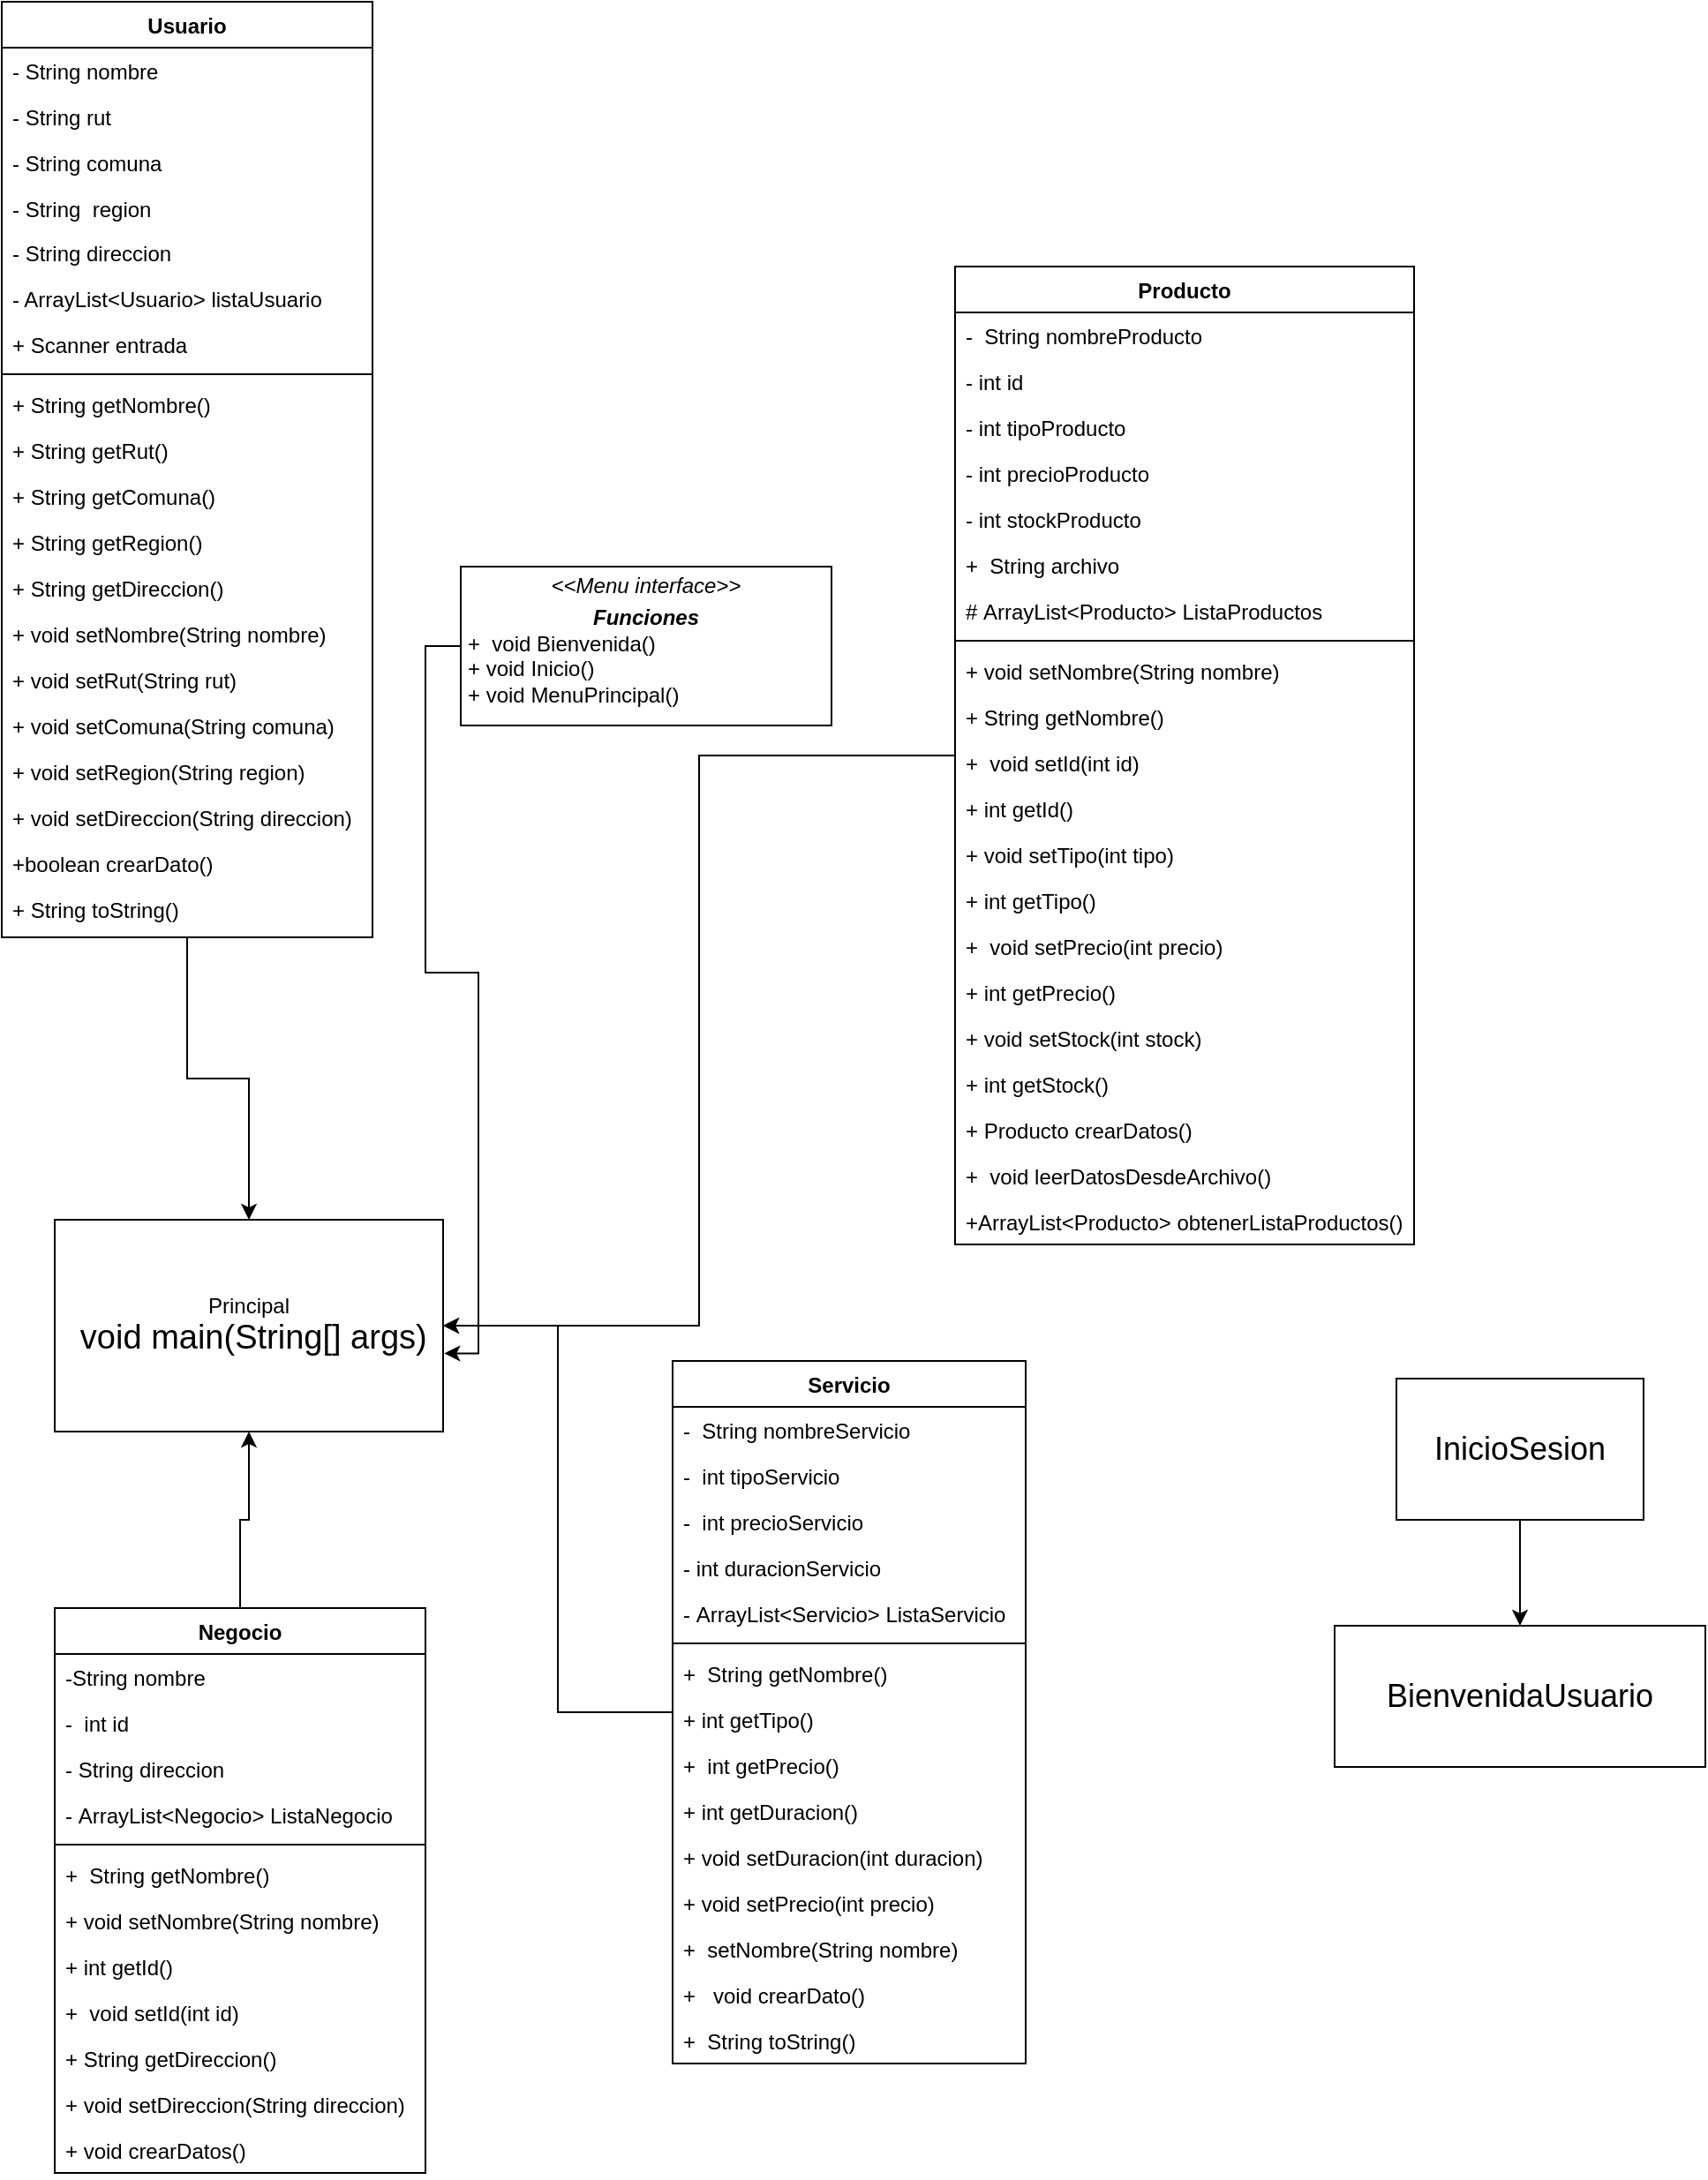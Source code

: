 <mxfile version="22.0.8" type="device">
  <diagram name="Página-1" id="AxkxKy8P2LofUvdE7FHk">
    <mxGraphModel dx="1383" dy="721" grid="1" gridSize="10" guides="1" tooltips="1" connect="1" arrows="1" fold="1" page="1" pageScale="1" pageWidth="1200" pageHeight="1920" math="0" shadow="0">
      <root>
        <mxCell id="0" />
        <mxCell id="1" parent="0" />
        <mxCell id="Z01O9WnpCs9zT-DZ7EwC-483" style="edgeStyle=orthogonalEdgeStyle;rounded=0;orthogonalLoop=1;jettySize=auto;html=1;" edge="1" parent="1" source="Z01O9WnpCs9zT-DZ7EwC-2" target="Z01O9WnpCs9zT-DZ7EwC-481">
          <mxGeometry relative="1" as="geometry" />
        </mxCell>
        <mxCell id="Z01O9WnpCs9zT-DZ7EwC-2" value="Usuario" style="swimlane;fontStyle=1;align=center;verticalAlign=top;childLayout=stackLayout;horizontal=1;startSize=26;horizontalStack=0;resizeParent=1;resizeParentMax=0;resizeLast=0;collapsible=1;marginBottom=0;whiteSpace=wrap;html=1;" vertex="1" parent="1">
          <mxGeometry x="30" y="20" width="210" height="530" as="geometry" />
        </mxCell>
        <mxCell id="Z01O9WnpCs9zT-DZ7EwC-3" value="- String nombre" style="text;strokeColor=none;fillColor=none;align=left;verticalAlign=top;spacingLeft=4;spacingRight=4;overflow=hidden;rotatable=0;points=[[0,0.5],[1,0.5]];portConstraint=eastwest;whiteSpace=wrap;html=1;" vertex="1" parent="Z01O9WnpCs9zT-DZ7EwC-2">
          <mxGeometry y="26" width="210" height="26" as="geometry" />
        </mxCell>
        <mxCell id="Z01O9WnpCs9zT-DZ7EwC-10" value="- String rut" style="text;strokeColor=none;fillColor=none;align=left;verticalAlign=top;spacingLeft=4;spacingRight=4;overflow=hidden;rotatable=0;points=[[0,0.5],[1,0.5]];portConstraint=eastwest;whiteSpace=wrap;html=1;" vertex="1" parent="Z01O9WnpCs9zT-DZ7EwC-2">
          <mxGeometry y="52" width="210" height="26" as="geometry" />
        </mxCell>
        <mxCell id="Z01O9WnpCs9zT-DZ7EwC-11" value="- String comuna&lt;br&gt;" style="text;strokeColor=none;fillColor=none;align=left;verticalAlign=top;spacingLeft=4;spacingRight=4;overflow=hidden;rotatable=0;points=[[0,0.5],[1,0.5]];portConstraint=eastwest;whiteSpace=wrap;html=1;" vertex="1" parent="Z01O9WnpCs9zT-DZ7EwC-2">
          <mxGeometry y="78" width="210" height="26" as="geometry" />
        </mxCell>
        <mxCell id="Z01O9WnpCs9zT-DZ7EwC-13" value="- String&amp;nbsp; region" style="text;strokeColor=none;fillColor=none;align=left;verticalAlign=top;spacingLeft=4;spacingRight=4;overflow=hidden;rotatable=0;points=[[0,0.5],[1,0.5]];portConstraint=eastwest;whiteSpace=wrap;html=1;" vertex="1" parent="Z01O9WnpCs9zT-DZ7EwC-2">
          <mxGeometry y="104" width="210" height="25" as="geometry" />
        </mxCell>
        <mxCell id="Z01O9WnpCs9zT-DZ7EwC-14" value="- String direccion" style="text;strokeColor=none;fillColor=none;align=left;verticalAlign=top;spacingLeft=4;spacingRight=4;overflow=hidden;rotatable=0;points=[[0,0.5],[1,0.5]];portConstraint=eastwest;whiteSpace=wrap;html=1;" vertex="1" parent="Z01O9WnpCs9zT-DZ7EwC-2">
          <mxGeometry y="129" width="210" height="26" as="geometry" />
        </mxCell>
        <mxCell id="Z01O9WnpCs9zT-DZ7EwC-15" value="- ArrayList&amp;lt;Usuario&amp;gt; listaUsuario" style="text;strokeColor=none;fillColor=none;align=left;verticalAlign=top;spacingLeft=4;spacingRight=4;overflow=hidden;rotatable=0;points=[[0,0.5],[1,0.5]];portConstraint=eastwest;whiteSpace=wrap;html=1;" vertex="1" parent="Z01O9WnpCs9zT-DZ7EwC-2">
          <mxGeometry y="155" width="210" height="26" as="geometry" />
        </mxCell>
        <mxCell id="Z01O9WnpCs9zT-DZ7EwC-8" value="+ Scanner entrada" style="text;strokeColor=none;fillColor=none;align=left;verticalAlign=top;spacingLeft=4;spacingRight=4;overflow=hidden;rotatable=0;points=[[0,0.5],[1,0.5]];portConstraint=eastwest;whiteSpace=wrap;html=1;" vertex="1" parent="Z01O9WnpCs9zT-DZ7EwC-2">
          <mxGeometry y="181" width="210" height="26" as="geometry" />
        </mxCell>
        <mxCell id="Z01O9WnpCs9zT-DZ7EwC-4" value="" style="line;strokeWidth=1;fillColor=none;align=left;verticalAlign=middle;spacingTop=-1;spacingLeft=3;spacingRight=3;rotatable=0;labelPosition=right;points=[];portConstraint=eastwest;strokeColor=inherit;" vertex="1" parent="Z01O9WnpCs9zT-DZ7EwC-2">
          <mxGeometry y="207" width="210" height="8" as="geometry" />
        </mxCell>
        <mxCell id="Z01O9WnpCs9zT-DZ7EwC-5" value="+&amp;nbsp;String getNombre()" style="text;strokeColor=none;fillColor=none;align=left;verticalAlign=top;spacingLeft=4;spacingRight=4;overflow=hidden;rotatable=0;points=[[0,0.5],[1,0.5]];portConstraint=eastwest;whiteSpace=wrap;html=1;" vertex="1" parent="Z01O9WnpCs9zT-DZ7EwC-2">
          <mxGeometry y="215" width="210" height="26" as="geometry" />
        </mxCell>
        <mxCell id="Z01O9WnpCs9zT-DZ7EwC-16" value="+ String getRut()" style="text;strokeColor=none;fillColor=none;align=left;verticalAlign=top;spacingLeft=4;spacingRight=4;overflow=hidden;rotatable=0;points=[[0,0.5],[1,0.5]];portConstraint=eastwest;whiteSpace=wrap;html=1;" vertex="1" parent="Z01O9WnpCs9zT-DZ7EwC-2">
          <mxGeometry y="241" width="210" height="26" as="geometry" />
        </mxCell>
        <mxCell id="Z01O9WnpCs9zT-DZ7EwC-17" value="+ String getComuna()" style="text;strokeColor=none;fillColor=none;align=left;verticalAlign=top;spacingLeft=4;spacingRight=4;overflow=hidden;rotatable=0;points=[[0,0.5],[1,0.5]];portConstraint=eastwest;whiteSpace=wrap;html=1;" vertex="1" parent="Z01O9WnpCs9zT-DZ7EwC-2">
          <mxGeometry y="267" width="210" height="26" as="geometry" />
        </mxCell>
        <mxCell id="Z01O9WnpCs9zT-DZ7EwC-18" value="+&amp;nbsp;String getRegion()" style="text;strokeColor=none;fillColor=none;align=left;verticalAlign=top;spacingLeft=4;spacingRight=4;overflow=hidden;rotatable=0;points=[[0,0.5],[1,0.5]];portConstraint=eastwest;whiteSpace=wrap;html=1;" vertex="1" parent="Z01O9WnpCs9zT-DZ7EwC-2">
          <mxGeometry y="293" width="210" height="26" as="geometry" />
        </mxCell>
        <mxCell id="Z01O9WnpCs9zT-DZ7EwC-19" value="+&amp;nbsp;String getDireccion()" style="text;strokeColor=none;fillColor=none;align=left;verticalAlign=top;spacingLeft=4;spacingRight=4;overflow=hidden;rotatable=0;points=[[0,0.5],[1,0.5]];portConstraint=eastwest;whiteSpace=wrap;html=1;" vertex="1" parent="Z01O9WnpCs9zT-DZ7EwC-2">
          <mxGeometry y="319" width="210" height="26" as="geometry" />
        </mxCell>
        <mxCell id="Z01O9WnpCs9zT-DZ7EwC-20" value="+&amp;nbsp;void setNombre(String nombre)" style="text;strokeColor=none;fillColor=none;align=left;verticalAlign=top;spacingLeft=4;spacingRight=4;overflow=hidden;rotatable=0;points=[[0,0.5],[1,0.5]];portConstraint=eastwest;whiteSpace=wrap;html=1;" vertex="1" parent="Z01O9WnpCs9zT-DZ7EwC-2">
          <mxGeometry y="345" width="210" height="26" as="geometry" />
        </mxCell>
        <mxCell id="Z01O9WnpCs9zT-DZ7EwC-21" value="+&amp;nbsp;void setRut(String rut)" style="text;strokeColor=none;fillColor=none;align=left;verticalAlign=top;spacingLeft=4;spacingRight=4;overflow=hidden;rotatable=0;points=[[0,0.5],[1,0.5]];portConstraint=eastwest;whiteSpace=wrap;html=1;" vertex="1" parent="Z01O9WnpCs9zT-DZ7EwC-2">
          <mxGeometry y="371" width="210" height="26" as="geometry" />
        </mxCell>
        <mxCell id="Z01O9WnpCs9zT-DZ7EwC-22" value="+&amp;nbsp;void setComuna(String comuna)&amp;nbsp;" style="text;strokeColor=none;fillColor=none;align=left;verticalAlign=top;spacingLeft=4;spacingRight=4;overflow=hidden;rotatable=0;points=[[0,0.5],[1,0.5]];portConstraint=eastwest;whiteSpace=wrap;html=1;" vertex="1" parent="Z01O9WnpCs9zT-DZ7EwC-2">
          <mxGeometry y="397" width="210" height="26" as="geometry" />
        </mxCell>
        <mxCell id="Z01O9WnpCs9zT-DZ7EwC-23" value="+&amp;nbsp;void setRegion(String region)&amp;nbsp;" style="text;strokeColor=none;fillColor=none;align=left;verticalAlign=top;spacingLeft=4;spacingRight=4;overflow=hidden;rotatable=0;points=[[0,0.5],[1,0.5]];portConstraint=eastwest;whiteSpace=wrap;html=1;" vertex="1" parent="Z01O9WnpCs9zT-DZ7EwC-2">
          <mxGeometry y="423" width="210" height="26" as="geometry" />
        </mxCell>
        <mxCell id="Z01O9WnpCs9zT-DZ7EwC-24" value="+&amp;nbsp;void setDireccion(String direccion)&lt;br&gt;&amp;nbsp;" style="text;strokeColor=none;fillColor=none;align=left;verticalAlign=top;spacingLeft=4;spacingRight=4;overflow=hidden;rotatable=0;points=[[0,0.5],[1,0.5]];portConstraint=eastwest;whiteSpace=wrap;html=1;" vertex="1" parent="Z01O9WnpCs9zT-DZ7EwC-2">
          <mxGeometry y="449" width="210" height="26" as="geometry" />
        </mxCell>
        <mxCell id="Z01O9WnpCs9zT-DZ7EwC-26" value="+boolean crearDato()&amp;nbsp;&lt;br&gt;&amp;nbsp;" style="text;strokeColor=none;fillColor=none;align=left;verticalAlign=top;spacingLeft=4;spacingRight=4;overflow=hidden;rotatable=0;points=[[0,0.5],[1,0.5]];portConstraint=eastwest;whiteSpace=wrap;html=1;" vertex="1" parent="Z01O9WnpCs9zT-DZ7EwC-2">
          <mxGeometry y="475" width="210" height="26" as="geometry" />
        </mxCell>
        <mxCell id="Z01O9WnpCs9zT-DZ7EwC-27" value="+&amp;nbsp;String toString()&lt;br&gt;&amp;nbsp;" style="text;strokeColor=none;fillColor=none;align=left;verticalAlign=top;spacingLeft=4;spacingRight=4;overflow=hidden;rotatable=0;points=[[0,0.5],[1,0.5]];portConstraint=eastwest;whiteSpace=wrap;html=1;" vertex="1" parent="Z01O9WnpCs9zT-DZ7EwC-2">
          <mxGeometry y="501" width="210" height="29" as="geometry" />
        </mxCell>
        <mxCell id="Z01O9WnpCs9zT-DZ7EwC-484" style="edgeStyle=orthogonalEdgeStyle;rounded=0;orthogonalLoop=1;jettySize=auto;html=1;" edge="1" parent="1" source="Z01O9WnpCs9zT-DZ7EwC-398" target="Z01O9WnpCs9zT-DZ7EwC-481">
          <mxGeometry relative="1" as="geometry" />
        </mxCell>
        <mxCell id="Z01O9WnpCs9zT-DZ7EwC-398" value="Servicio" style="swimlane;fontStyle=1;align=center;verticalAlign=top;childLayout=stackLayout;horizontal=1;startSize=26;horizontalStack=0;resizeParent=1;resizeParentMax=0;resizeLast=0;collapsible=1;marginBottom=0;whiteSpace=wrap;html=1;" vertex="1" parent="1">
          <mxGeometry x="410" y="790" width="200" height="398" as="geometry" />
        </mxCell>
        <mxCell id="Z01O9WnpCs9zT-DZ7EwC-399" value="-&amp;nbsp;&amp;nbsp;String nombreServicio" style="text;strokeColor=none;fillColor=none;align=left;verticalAlign=top;spacingLeft=4;spacingRight=4;overflow=hidden;rotatable=0;points=[[0,0.5],[1,0.5]];portConstraint=eastwest;whiteSpace=wrap;html=1;" vertex="1" parent="Z01O9WnpCs9zT-DZ7EwC-398">
          <mxGeometry y="26" width="200" height="26" as="geometry" />
        </mxCell>
        <mxCell id="Z01O9WnpCs9zT-DZ7EwC-405" value="-&amp;nbsp;&amp;nbsp;int tipoServicio" style="text;strokeColor=none;fillColor=none;align=left;verticalAlign=top;spacingLeft=4;spacingRight=4;overflow=hidden;rotatable=0;points=[[0,0.5],[1,0.5]];portConstraint=eastwest;whiteSpace=wrap;html=1;" vertex="1" parent="Z01O9WnpCs9zT-DZ7EwC-398">
          <mxGeometry y="52" width="200" height="26" as="geometry" />
        </mxCell>
        <mxCell id="Z01O9WnpCs9zT-DZ7EwC-406" value="-&amp;nbsp;&amp;nbsp;int precioServicio" style="text;strokeColor=none;fillColor=none;align=left;verticalAlign=top;spacingLeft=4;spacingRight=4;overflow=hidden;rotatable=0;points=[[0,0.5],[1,0.5]];portConstraint=eastwest;whiteSpace=wrap;html=1;" vertex="1" parent="Z01O9WnpCs9zT-DZ7EwC-398">
          <mxGeometry y="78" width="200" height="26" as="geometry" />
        </mxCell>
        <mxCell id="Z01O9WnpCs9zT-DZ7EwC-407" value="-&amp;nbsp;int duracionServicio" style="text;strokeColor=none;fillColor=none;align=left;verticalAlign=top;spacingLeft=4;spacingRight=4;overflow=hidden;rotatable=0;points=[[0,0.5],[1,0.5]];portConstraint=eastwest;whiteSpace=wrap;html=1;" vertex="1" parent="Z01O9WnpCs9zT-DZ7EwC-398">
          <mxGeometry y="104" width="200" height="26" as="geometry" />
        </mxCell>
        <mxCell id="Z01O9WnpCs9zT-DZ7EwC-408" value="-&amp;nbsp;ArrayList&amp;lt;Servicio&amp;gt; ListaServicio" style="text;strokeColor=none;fillColor=none;align=left;verticalAlign=top;spacingLeft=4;spacingRight=4;overflow=hidden;rotatable=0;points=[[0,0.5],[1,0.5]];portConstraint=eastwest;whiteSpace=wrap;html=1;" vertex="1" parent="Z01O9WnpCs9zT-DZ7EwC-398">
          <mxGeometry y="130" width="200" height="26" as="geometry" />
        </mxCell>
        <mxCell id="Z01O9WnpCs9zT-DZ7EwC-400" value="" style="line;strokeWidth=1;fillColor=none;align=left;verticalAlign=middle;spacingTop=-1;spacingLeft=3;spacingRight=3;rotatable=0;labelPosition=right;points=[];portConstraint=eastwest;strokeColor=inherit;" vertex="1" parent="Z01O9WnpCs9zT-DZ7EwC-398">
          <mxGeometry y="156" width="200" height="8" as="geometry" />
        </mxCell>
        <mxCell id="Z01O9WnpCs9zT-DZ7EwC-401" value="+&amp;nbsp;&amp;nbsp;String getNombre()" style="text;strokeColor=none;fillColor=none;align=left;verticalAlign=top;spacingLeft=4;spacingRight=4;overflow=hidden;rotatable=0;points=[[0,0.5],[1,0.5]];portConstraint=eastwest;whiteSpace=wrap;html=1;" vertex="1" parent="Z01O9WnpCs9zT-DZ7EwC-398">
          <mxGeometry y="164" width="200" height="26" as="geometry" />
        </mxCell>
        <mxCell id="Z01O9WnpCs9zT-DZ7EwC-414" value="+&amp;nbsp;int getTipo()" style="text;strokeColor=none;fillColor=none;align=left;verticalAlign=top;spacingLeft=4;spacingRight=4;overflow=hidden;rotatable=0;points=[[0,0.5],[1,0.5]];portConstraint=eastwest;whiteSpace=wrap;html=1;" vertex="1" parent="Z01O9WnpCs9zT-DZ7EwC-398">
          <mxGeometry y="190" width="200" height="26" as="geometry" />
        </mxCell>
        <mxCell id="Z01O9WnpCs9zT-DZ7EwC-415" value="+&amp;nbsp;&amp;nbsp;int getPrecio()" style="text;strokeColor=none;fillColor=none;align=left;verticalAlign=top;spacingLeft=4;spacingRight=4;overflow=hidden;rotatable=0;points=[[0,0.5],[1,0.5]];portConstraint=eastwest;whiteSpace=wrap;html=1;" vertex="1" parent="Z01O9WnpCs9zT-DZ7EwC-398">
          <mxGeometry y="216" width="200" height="26" as="geometry" />
        </mxCell>
        <mxCell id="Z01O9WnpCs9zT-DZ7EwC-416" value="+&amp;nbsp;int getDuracion()" style="text;strokeColor=none;fillColor=none;align=left;verticalAlign=top;spacingLeft=4;spacingRight=4;overflow=hidden;rotatable=0;points=[[0,0.5],[1,0.5]];portConstraint=eastwest;whiteSpace=wrap;html=1;" vertex="1" parent="Z01O9WnpCs9zT-DZ7EwC-398">
          <mxGeometry y="242" width="200" height="26" as="geometry" />
        </mxCell>
        <mxCell id="Z01O9WnpCs9zT-DZ7EwC-417" value="+&amp;nbsp;void setDuracion(int duracion)" style="text;strokeColor=none;fillColor=none;align=left;verticalAlign=top;spacingLeft=4;spacingRight=4;overflow=hidden;rotatable=0;points=[[0,0.5],[1,0.5]];portConstraint=eastwest;whiteSpace=wrap;html=1;" vertex="1" parent="Z01O9WnpCs9zT-DZ7EwC-398">
          <mxGeometry y="268" width="200" height="26" as="geometry" />
        </mxCell>
        <mxCell id="Z01O9WnpCs9zT-DZ7EwC-418" value="+&amp;nbsp;void setPrecio(int precio)" style="text;strokeColor=none;fillColor=none;align=left;verticalAlign=top;spacingLeft=4;spacingRight=4;overflow=hidden;rotatable=0;points=[[0,0.5],[1,0.5]];portConstraint=eastwest;whiteSpace=wrap;html=1;" vertex="1" parent="Z01O9WnpCs9zT-DZ7EwC-398">
          <mxGeometry y="294" width="200" height="26" as="geometry" />
        </mxCell>
        <mxCell id="Z01O9WnpCs9zT-DZ7EwC-419" value="+&amp;nbsp;&amp;nbsp;setNombre(String nombre)" style="text;strokeColor=none;fillColor=none;align=left;verticalAlign=top;spacingLeft=4;spacingRight=4;overflow=hidden;rotatable=0;points=[[0,0.5],[1,0.5]];portConstraint=eastwest;whiteSpace=wrap;html=1;" vertex="1" parent="Z01O9WnpCs9zT-DZ7EwC-398">
          <mxGeometry y="320" width="200" height="26" as="geometry" />
        </mxCell>
        <mxCell id="Z01O9WnpCs9zT-DZ7EwC-420" value="+&amp;nbsp;&amp;nbsp;&amp;nbsp;void crearDato()" style="text;strokeColor=none;fillColor=none;align=left;verticalAlign=top;spacingLeft=4;spacingRight=4;overflow=hidden;rotatable=0;points=[[0,0.5],[1,0.5]];portConstraint=eastwest;whiteSpace=wrap;html=1;" vertex="1" parent="Z01O9WnpCs9zT-DZ7EwC-398">
          <mxGeometry y="346" width="200" height="26" as="geometry" />
        </mxCell>
        <mxCell id="Z01O9WnpCs9zT-DZ7EwC-421" value="+&amp;nbsp;&amp;nbsp;String toString()" style="text;strokeColor=none;fillColor=none;align=left;verticalAlign=top;spacingLeft=4;spacingRight=4;overflow=hidden;rotatable=0;points=[[0,0.5],[1,0.5]];portConstraint=eastwest;whiteSpace=wrap;html=1;" vertex="1" parent="Z01O9WnpCs9zT-DZ7EwC-398">
          <mxGeometry y="372" width="200" height="26" as="geometry" />
        </mxCell>
        <mxCell id="Z01O9WnpCs9zT-DZ7EwC-485" style="edgeStyle=orthogonalEdgeStyle;rounded=0;orthogonalLoop=1;jettySize=auto;html=1;" edge="1" parent="1" source="Z01O9WnpCs9zT-DZ7EwC-422" target="Z01O9WnpCs9zT-DZ7EwC-481">
          <mxGeometry relative="1" as="geometry" />
        </mxCell>
        <mxCell id="Z01O9WnpCs9zT-DZ7EwC-422" value="Producto" style="swimlane;fontStyle=1;align=center;verticalAlign=top;childLayout=stackLayout;horizontal=1;startSize=26;horizontalStack=0;resizeParent=1;resizeParentMax=0;resizeLast=0;collapsible=1;marginBottom=0;whiteSpace=wrap;html=1;" vertex="1" parent="1">
          <mxGeometry x="570" y="170" width="260" height="554" as="geometry" />
        </mxCell>
        <mxCell id="Z01O9WnpCs9zT-DZ7EwC-423" value="-&amp;nbsp;&amp;nbsp;String nombreProducto" style="text;strokeColor=none;fillColor=none;align=left;verticalAlign=top;spacingLeft=4;spacingRight=4;overflow=hidden;rotatable=0;points=[[0,0.5],[1,0.5]];portConstraint=eastwest;whiteSpace=wrap;html=1;" vertex="1" parent="Z01O9WnpCs9zT-DZ7EwC-422">
          <mxGeometry y="26" width="260" height="26" as="geometry" />
        </mxCell>
        <mxCell id="Z01O9WnpCs9zT-DZ7EwC-429" value="-&amp;nbsp;int id" style="text;strokeColor=none;fillColor=none;align=left;verticalAlign=top;spacingLeft=4;spacingRight=4;overflow=hidden;rotatable=0;points=[[0,0.5],[1,0.5]];portConstraint=eastwest;whiteSpace=wrap;html=1;" vertex="1" parent="Z01O9WnpCs9zT-DZ7EwC-422">
          <mxGeometry y="52" width="260" height="26" as="geometry" />
        </mxCell>
        <mxCell id="Z01O9WnpCs9zT-DZ7EwC-430" value="-&amp;nbsp;int tipoProducto" style="text;strokeColor=none;fillColor=none;align=left;verticalAlign=top;spacingLeft=4;spacingRight=4;overflow=hidden;rotatable=0;points=[[0,0.5],[1,0.5]];portConstraint=eastwest;whiteSpace=wrap;html=1;" vertex="1" parent="Z01O9WnpCs9zT-DZ7EwC-422">
          <mxGeometry y="78" width="260" height="26" as="geometry" />
        </mxCell>
        <mxCell id="Z01O9WnpCs9zT-DZ7EwC-431" value="-&amp;nbsp;int precioProducto" style="text;strokeColor=none;fillColor=none;align=left;verticalAlign=top;spacingLeft=4;spacingRight=4;overflow=hidden;rotatable=0;points=[[0,0.5],[1,0.5]];portConstraint=eastwest;whiteSpace=wrap;html=1;" vertex="1" parent="Z01O9WnpCs9zT-DZ7EwC-422">
          <mxGeometry y="104" width="260" height="26" as="geometry" />
        </mxCell>
        <mxCell id="Z01O9WnpCs9zT-DZ7EwC-432" value="-&amp;nbsp;int stockProducto" style="text;strokeColor=none;fillColor=none;align=left;verticalAlign=top;spacingLeft=4;spacingRight=4;overflow=hidden;rotatable=0;points=[[0,0.5],[1,0.5]];portConstraint=eastwest;whiteSpace=wrap;html=1;" vertex="1" parent="Z01O9WnpCs9zT-DZ7EwC-422">
          <mxGeometry y="130" width="260" height="26" as="geometry" />
        </mxCell>
        <mxCell id="Z01O9WnpCs9zT-DZ7EwC-427" value="+&amp;nbsp;&amp;nbsp;String archivo" style="text;strokeColor=none;fillColor=none;align=left;verticalAlign=top;spacingLeft=4;spacingRight=4;overflow=hidden;rotatable=0;points=[[0,0.5],[1,0.5]];portConstraint=eastwest;whiteSpace=wrap;html=1;" vertex="1" parent="Z01O9WnpCs9zT-DZ7EwC-422">
          <mxGeometry y="156" width="260" height="26" as="geometry" />
        </mxCell>
        <mxCell id="Z01O9WnpCs9zT-DZ7EwC-437" value="#&amp;nbsp;ArrayList&amp;lt;Producto&amp;gt; ListaProductos" style="text;strokeColor=none;fillColor=none;align=left;verticalAlign=top;spacingLeft=4;spacingRight=4;overflow=hidden;rotatable=0;points=[[0,0.5],[1,0.5]];portConstraint=eastwest;whiteSpace=wrap;html=1;" vertex="1" parent="Z01O9WnpCs9zT-DZ7EwC-422">
          <mxGeometry y="182" width="260" height="26" as="geometry" />
        </mxCell>
        <mxCell id="Z01O9WnpCs9zT-DZ7EwC-424" value="" style="line;strokeWidth=1;fillColor=none;align=left;verticalAlign=middle;spacingTop=-1;spacingLeft=3;spacingRight=3;rotatable=0;labelPosition=right;points=[];portConstraint=eastwest;strokeColor=inherit;" vertex="1" parent="Z01O9WnpCs9zT-DZ7EwC-422">
          <mxGeometry y="208" width="260" height="8" as="geometry" />
        </mxCell>
        <mxCell id="Z01O9WnpCs9zT-DZ7EwC-425" value="+&amp;nbsp;void setNombre(String nombre)" style="text;strokeColor=none;fillColor=none;align=left;verticalAlign=top;spacingLeft=4;spacingRight=4;overflow=hidden;rotatable=0;points=[[0,0.5],[1,0.5]];portConstraint=eastwest;whiteSpace=wrap;html=1;" vertex="1" parent="Z01O9WnpCs9zT-DZ7EwC-422">
          <mxGeometry y="216" width="260" height="26" as="geometry" />
        </mxCell>
        <mxCell id="Z01O9WnpCs9zT-DZ7EwC-438" value="+&amp;nbsp;String getNombre()" style="text;strokeColor=none;fillColor=none;align=left;verticalAlign=top;spacingLeft=4;spacingRight=4;overflow=hidden;rotatable=0;points=[[0,0.5],[1,0.5]];portConstraint=eastwest;whiteSpace=wrap;html=1;" vertex="1" parent="Z01O9WnpCs9zT-DZ7EwC-422">
          <mxGeometry y="242" width="260" height="26" as="geometry" />
        </mxCell>
        <mxCell id="Z01O9WnpCs9zT-DZ7EwC-439" value="+&amp;nbsp;&amp;nbsp;void setId(int id)" style="text;strokeColor=none;fillColor=none;align=left;verticalAlign=top;spacingLeft=4;spacingRight=4;overflow=hidden;rotatable=0;points=[[0,0.5],[1,0.5]];portConstraint=eastwest;whiteSpace=wrap;html=1;" vertex="1" parent="Z01O9WnpCs9zT-DZ7EwC-422">
          <mxGeometry y="268" width="260" height="26" as="geometry" />
        </mxCell>
        <mxCell id="Z01O9WnpCs9zT-DZ7EwC-440" value="+&amp;nbsp;int getId()" style="text;strokeColor=none;fillColor=none;align=left;verticalAlign=top;spacingLeft=4;spacingRight=4;overflow=hidden;rotatable=0;points=[[0,0.5],[1,0.5]];portConstraint=eastwest;whiteSpace=wrap;html=1;" vertex="1" parent="Z01O9WnpCs9zT-DZ7EwC-422">
          <mxGeometry y="294" width="260" height="26" as="geometry" />
        </mxCell>
        <mxCell id="Z01O9WnpCs9zT-DZ7EwC-441" value="+&amp;nbsp;void setTipo(int tipo)" style="text;strokeColor=none;fillColor=none;align=left;verticalAlign=top;spacingLeft=4;spacingRight=4;overflow=hidden;rotatable=0;points=[[0,0.5],[1,0.5]];portConstraint=eastwest;whiteSpace=wrap;html=1;" vertex="1" parent="Z01O9WnpCs9zT-DZ7EwC-422">
          <mxGeometry y="320" width="260" height="26" as="geometry" />
        </mxCell>
        <mxCell id="Z01O9WnpCs9zT-DZ7EwC-442" value="+&amp;nbsp;int getTipo()" style="text;strokeColor=none;fillColor=none;align=left;verticalAlign=top;spacingLeft=4;spacingRight=4;overflow=hidden;rotatable=0;points=[[0,0.5],[1,0.5]];portConstraint=eastwest;whiteSpace=wrap;html=1;" vertex="1" parent="Z01O9WnpCs9zT-DZ7EwC-422">
          <mxGeometry y="346" width="260" height="26" as="geometry" />
        </mxCell>
        <mxCell id="Z01O9WnpCs9zT-DZ7EwC-443" value="+&amp;nbsp;&amp;nbsp;void setPrecio(int precio)" style="text;strokeColor=none;fillColor=none;align=left;verticalAlign=top;spacingLeft=4;spacingRight=4;overflow=hidden;rotatable=0;points=[[0,0.5],[1,0.5]];portConstraint=eastwest;whiteSpace=wrap;html=1;" vertex="1" parent="Z01O9WnpCs9zT-DZ7EwC-422">
          <mxGeometry y="372" width="260" height="26" as="geometry" />
        </mxCell>
        <mxCell id="Z01O9WnpCs9zT-DZ7EwC-444" value="+&amp;nbsp;int getPrecio()" style="text;strokeColor=none;fillColor=none;align=left;verticalAlign=top;spacingLeft=4;spacingRight=4;overflow=hidden;rotatable=0;points=[[0,0.5],[1,0.5]];portConstraint=eastwest;whiteSpace=wrap;html=1;" vertex="1" parent="Z01O9WnpCs9zT-DZ7EwC-422">
          <mxGeometry y="398" width="260" height="26" as="geometry" />
        </mxCell>
        <mxCell id="Z01O9WnpCs9zT-DZ7EwC-445" value="+&amp;nbsp;void setStock(int stock)" style="text;strokeColor=none;fillColor=none;align=left;verticalAlign=top;spacingLeft=4;spacingRight=4;overflow=hidden;rotatable=0;points=[[0,0.5],[1,0.5]];portConstraint=eastwest;whiteSpace=wrap;html=1;" vertex="1" parent="Z01O9WnpCs9zT-DZ7EwC-422">
          <mxGeometry y="424" width="260" height="26" as="geometry" />
        </mxCell>
        <mxCell id="Z01O9WnpCs9zT-DZ7EwC-446" value="+&amp;nbsp;int getStock()" style="text;strokeColor=none;fillColor=none;align=left;verticalAlign=top;spacingLeft=4;spacingRight=4;overflow=hidden;rotatable=0;points=[[0,0.5],[1,0.5]];portConstraint=eastwest;whiteSpace=wrap;html=1;" vertex="1" parent="Z01O9WnpCs9zT-DZ7EwC-422">
          <mxGeometry y="450" width="260" height="26" as="geometry" />
        </mxCell>
        <mxCell id="Z01O9WnpCs9zT-DZ7EwC-447" value="+&amp;nbsp;Producto crearDatos()" style="text;strokeColor=none;fillColor=none;align=left;verticalAlign=top;spacingLeft=4;spacingRight=4;overflow=hidden;rotatable=0;points=[[0,0.5],[1,0.5]];portConstraint=eastwest;whiteSpace=wrap;html=1;" vertex="1" parent="Z01O9WnpCs9zT-DZ7EwC-422">
          <mxGeometry y="476" width="260" height="26" as="geometry" />
        </mxCell>
        <mxCell id="Z01O9WnpCs9zT-DZ7EwC-448" value="+&amp;nbsp;&amp;nbsp;void leerDatosDesdeArchivo()" style="text;strokeColor=none;fillColor=none;align=left;verticalAlign=top;spacingLeft=4;spacingRight=4;overflow=hidden;rotatable=0;points=[[0,0.5],[1,0.5]];portConstraint=eastwest;whiteSpace=wrap;html=1;" vertex="1" parent="Z01O9WnpCs9zT-DZ7EwC-422">
          <mxGeometry y="502" width="260" height="26" as="geometry" />
        </mxCell>
        <mxCell id="Z01O9WnpCs9zT-DZ7EwC-449" value="+ArrayList&amp;lt;Producto&amp;gt; obtenerListaProductos()" style="text;strokeColor=none;fillColor=none;align=left;verticalAlign=top;spacingLeft=4;spacingRight=4;overflow=hidden;rotatable=0;points=[[0,0.5],[1,0.5]];portConstraint=eastwest;whiteSpace=wrap;html=1;" vertex="1" parent="Z01O9WnpCs9zT-DZ7EwC-422">
          <mxGeometry y="528" width="260" height="26" as="geometry" />
        </mxCell>
        <mxCell id="Z01O9WnpCs9zT-DZ7EwC-486" style="edgeStyle=orthogonalEdgeStyle;rounded=0;orthogonalLoop=1;jettySize=auto;html=1;" edge="1" parent="1" source="Z01O9WnpCs9zT-DZ7EwC-453" target="Z01O9WnpCs9zT-DZ7EwC-481">
          <mxGeometry relative="1" as="geometry" />
        </mxCell>
        <mxCell id="Z01O9WnpCs9zT-DZ7EwC-453" value="Negocio" style="swimlane;fontStyle=1;align=center;verticalAlign=top;childLayout=stackLayout;horizontal=1;startSize=26;horizontalStack=0;resizeParent=1;resizeParentMax=0;resizeLast=0;collapsible=1;marginBottom=0;whiteSpace=wrap;html=1;" vertex="1" parent="1">
          <mxGeometry x="60" y="930" width="210" height="320" as="geometry" />
        </mxCell>
        <mxCell id="Z01O9WnpCs9zT-DZ7EwC-454" value="-String nombre" style="text;strokeColor=none;fillColor=none;align=left;verticalAlign=top;spacingLeft=4;spacingRight=4;overflow=hidden;rotatable=0;points=[[0,0.5],[1,0.5]];portConstraint=eastwest;whiteSpace=wrap;html=1;" vertex="1" parent="Z01O9WnpCs9zT-DZ7EwC-453">
          <mxGeometry y="26" width="210" height="26" as="geometry" />
        </mxCell>
        <mxCell id="Z01O9WnpCs9zT-DZ7EwC-459" value="-&amp;nbsp;&amp;nbsp;int id" style="text;strokeColor=none;fillColor=none;align=left;verticalAlign=top;spacingLeft=4;spacingRight=4;overflow=hidden;rotatable=0;points=[[0,0.5],[1,0.5]];portConstraint=eastwest;whiteSpace=wrap;html=1;" vertex="1" parent="Z01O9WnpCs9zT-DZ7EwC-453">
          <mxGeometry y="52" width="210" height="26" as="geometry" />
        </mxCell>
        <mxCell id="Z01O9WnpCs9zT-DZ7EwC-460" value="-&amp;nbsp;String direccion" style="text;strokeColor=none;fillColor=none;align=left;verticalAlign=top;spacingLeft=4;spacingRight=4;overflow=hidden;rotatable=0;points=[[0,0.5],[1,0.5]];portConstraint=eastwest;whiteSpace=wrap;html=1;" vertex="1" parent="Z01O9WnpCs9zT-DZ7EwC-453">
          <mxGeometry y="78" width="210" height="26" as="geometry" />
        </mxCell>
        <mxCell id="Z01O9WnpCs9zT-DZ7EwC-461" value="-&amp;nbsp;ArrayList&amp;lt;Negocio&amp;gt; ListaNegocio&amp;nbsp;" style="text;strokeColor=none;fillColor=none;align=left;verticalAlign=top;spacingLeft=4;spacingRight=4;overflow=hidden;rotatable=0;points=[[0,0.5],[1,0.5]];portConstraint=eastwest;whiteSpace=wrap;html=1;" vertex="1" parent="Z01O9WnpCs9zT-DZ7EwC-453">
          <mxGeometry y="104" width="210" height="26" as="geometry" />
        </mxCell>
        <mxCell id="Z01O9WnpCs9zT-DZ7EwC-455" value="" style="line;strokeWidth=1;fillColor=none;align=left;verticalAlign=middle;spacingTop=-1;spacingLeft=3;spacingRight=3;rotatable=0;labelPosition=right;points=[];portConstraint=eastwest;strokeColor=inherit;" vertex="1" parent="Z01O9WnpCs9zT-DZ7EwC-453">
          <mxGeometry y="130" width="210" height="8" as="geometry" />
        </mxCell>
        <mxCell id="Z01O9WnpCs9zT-DZ7EwC-456" value="+&amp;nbsp;&amp;nbsp;String getNombre()" style="text;strokeColor=none;fillColor=none;align=left;verticalAlign=top;spacingLeft=4;spacingRight=4;overflow=hidden;rotatable=0;points=[[0,0.5],[1,0.5]];portConstraint=eastwest;whiteSpace=wrap;html=1;" vertex="1" parent="Z01O9WnpCs9zT-DZ7EwC-453">
          <mxGeometry y="138" width="210" height="26" as="geometry" />
        </mxCell>
        <mxCell id="Z01O9WnpCs9zT-DZ7EwC-464" value="+&amp;nbsp;void setNombre(String nombre)" style="text;strokeColor=none;fillColor=none;align=left;verticalAlign=top;spacingLeft=4;spacingRight=4;overflow=hidden;rotatable=0;points=[[0,0.5],[1,0.5]];portConstraint=eastwest;whiteSpace=wrap;html=1;" vertex="1" parent="Z01O9WnpCs9zT-DZ7EwC-453">
          <mxGeometry y="164" width="210" height="26" as="geometry" />
        </mxCell>
        <mxCell id="Z01O9WnpCs9zT-DZ7EwC-463" value="+&amp;nbsp;int getId()" style="text;strokeColor=none;fillColor=none;align=left;verticalAlign=top;spacingLeft=4;spacingRight=4;overflow=hidden;rotatable=0;points=[[0,0.5],[1,0.5]];portConstraint=eastwest;whiteSpace=wrap;html=1;" vertex="1" parent="Z01O9WnpCs9zT-DZ7EwC-453">
          <mxGeometry y="190" width="210" height="26" as="geometry" />
        </mxCell>
        <mxCell id="Z01O9WnpCs9zT-DZ7EwC-462" value="+&amp;nbsp;&amp;nbsp;void setId(int id)" style="text;strokeColor=none;fillColor=none;align=left;verticalAlign=top;spacingLeft=4;spacingRight=4;overflow=hidden;rotatable=0;points=[[0,0.5],[1,0.5]];portConstraint=eastwest;whiteSpace=wrap;html=1;" vertex="1" parent="Z01O9WnpCs9zT-DZ7EwC-453">
          <mxGeometry y="216" width="210" height="26" as="geometry" />
        </mxCell>
        <mxCell id="Z01O9WnpCs9zT-DZ7EwC-465" value="+&amp;nbsp;String getDireccion()" style="text;strokeColor=none;fillColor=none;align=left;verticalAlign=top;spacingLeft=4;spacingRight=4;overflow=hidden;rotatable=0;points=[[0,0.5],[1,0.5]];portConstraint=eastwest;whiteSpace=wrap;html=1;" vertex="1" parent="Z01O9WnpCs9zT-DZ7EwC-453">
          <mxGeometry y="242" width="210" height="26" as="geometry" />
        </mxCell>
        <mxCell id="Z01O9WnpCs9zT-DZ7EwC-466" value="+&amp;nbsp;void setDireccion(String direccion)" style="text;strokeColor=none;fillColor=none;align=left;verticalAlign=top;spacingLeft=4;spacingRight=4;overflow=hidden;rotatable=0;points=[[0,0.5],[1,0.5]];portConstraint=eastwest;whiteSpace=wrap;html=1;" vertex="1" parent="Z01O9WnpCs9zT-DZ7EwC-453">
          <mxGeometry y="268" width="210" height="26" as="geometry" />
        </mxCell>
        <mxCell id="Z01O9WnpCs9zT-DZ7EwC-467" value="+&amp;nbsp;void crearDatos()" style="text;strokeColor=none;fillColor=none;align=left;verticalAlign=top;spacingLeft=4;spacingRight=4;overflow=hidden;rotatable=0;points=[[0,0.5],[1,0.5]];portConstraint=eastwest;whiteSpace=wrap;html=1;" vertex="1" parent="Z01O9WnpCs9zT-DZ7EwC-453">
          <mxGeometry y="294" width="210" height="26" as="geometry" />
        </mxCell>
        <mxCell id="Z01O9WnpCs9zT-DZ7EwC-468" value="&lt;p style=&quot;margin:0px;margin-top:4px;text-align:center;&quot;&gt;&lt;i&gt;&amp;lt;&amp;lt;Menu interface&amp;gt;&amp;gt;&lt;/i&gt;&lt;br&gt;&lt;/p&gt;&lt;p style=&quot;margin:0px;margin-top:4px;text-align:center;&quot;&gt;&lt;b&gt;&lt;i&gt;Funciones&lt;/i&gt;&lt;/b&gt;&lt;/p&gt;&lt;p style=&quot;margin:0px;margin-left:4px;&quot;&gt;+ &amp;nbsp;void Bienvenida()&lt;/p&gt;&lt;p style=&quot;margin:0px;margin-left:4px;&quot;&gt;+ void Inicio()&lt;/p&gt;&lt;p style=&quot;margin:0px;margin-left:4px;&quot;&gt;+&amp;nbsp;void MenuPrincipal()&amp;nbsp;&lt;/p&gt;&lt;p style=&quot;margin:0px;margin-left:4px;&quot;&gt;&lt;br&gt;&lt;/p&gt;" style="verticalAlign=top;align=left;overflow=fill;fontSize=12;fontFamily=Helvetica;html=1;whiteSpace=wrap;" vertex="1" parent="1">
          <mxGeometry x="290" y="340" width="210" height="90" as="geometry" />
        </mxCell>
        <mxCell id="Z01O9WnpCs9zT-DZ7EwC-481" value="&lt;font style=&quot;&quot;&gt;Principal&lt;br&gt;&lt;span style=&quot;font-size: 19px;&quot;&gt;&amp;nbsp;void main(String[] args)&lt;/span&gt;&lt;br&gt;&lt;/font&gt;" style="html=1;whiteSpace=wrap;" vertex="1" parent="1">
          <mxGeometry x="60" y="710" width="220" height="120" as="geometry" />
        </mxCell>
        <mxCell id="Z01O9WnpCs9zT-DZ7EwC-487" style="edgeStyle=orthogonalEdgeStyle;rounded=0;orthogonalLoop=1;jettySize=auto;html=1;entryX=1.003;entryY=0.631;entryDx=0;entryDy=0;entryPerimeter=0;" edge="1" parent="1" source="Z01O9WnpCs9zT-DZ7EwC-468" target="Z01O9WnpCs9zT-DZ7EwC-481">
          <mxGeometry relative="1" as="geometry" />
        </mxCell>
        <mxCell id="Z01O9WnpCs9zT-DZ7EwC-491" style="edgeStyle=orthogonalEdgeStyle;rounded=0;orthogonalLoop=1;jettySize=auto;html=1;" edge="1" parent="1" source="Z01O9WnpCs9zT-DZ7EwC-489" target="Z01O9WnpCs9zT-DZ7EwC-490">
          <mxGeometry relative="1" as="geometry" />
        </mxCell>
        <mxCell id="Z01O9WnpCs9zT-DZ7EwC-489" value="&lt;font style=&quot;font-size: 18px;&quot;&gt;InicioSesion&lt;/font&gt;" style="html=1;whiteSpace=wrap;" vertex="1" parent="1">
          <mxGeometry x="820" y="800" width="140" height="80" as="geometry" />
        </mxCell>
        <mxCell id="Z01O9WnpCs9zT-DZ7EwC-490" value="&lt;font style=&quot;font-size: 18px;&quot;&gt;BienvenidaUsuario&lt;/font&gt;" style="html=1;whiteSpace=wrap;" vertex="1" parent="1">
          <mxGeometry x="785" y="940" width="210" height="80" as="geometry" />
        </mxCell>
      </root>
    </mxGraphModel>
  </diagram>
</mxfile>
